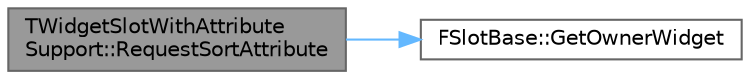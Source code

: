 digraph "TWidgetSlotWithAttributeSupport::RequestSortAttribute"
{
 // INTERACTIVE_SVG=YES
 // LATEX_PDF_SIZE
  bgcolor="transparent";
  edge [fontname=Helvetica,fontsize=10,labelfontname=Helvetica,labelfontsize=10];
  node [fontname=Helvetica,fontsize=10,shape=box,height=0.2,width=0.4];
  rankdir="LR";
  Node1 [id="Node000001",label="TWidgetSlotWithAttribute\lSupport::RequestSortAttribute",height=0.2,width=0.4,color="gray40", fillcolor="grey60", style="filled", fontcolor="black",tooltip=" "];
  Node1 -> Node2 [id="edge1_Node000001_Node000002",color="steelblue1",style="solid",tooltip=" "];
  Node2 [id="Node000002",label="FSlotBase::GetOwnerWidget",height=0.2,width=0.4,color="grey40", fillcolor="white", style="filled",URL="$dd/d98/classFSlotBase.html#a485e6d8485320cbdfd0c552fbde679f2",tooltip="Access the widget that own the slot."];
}
